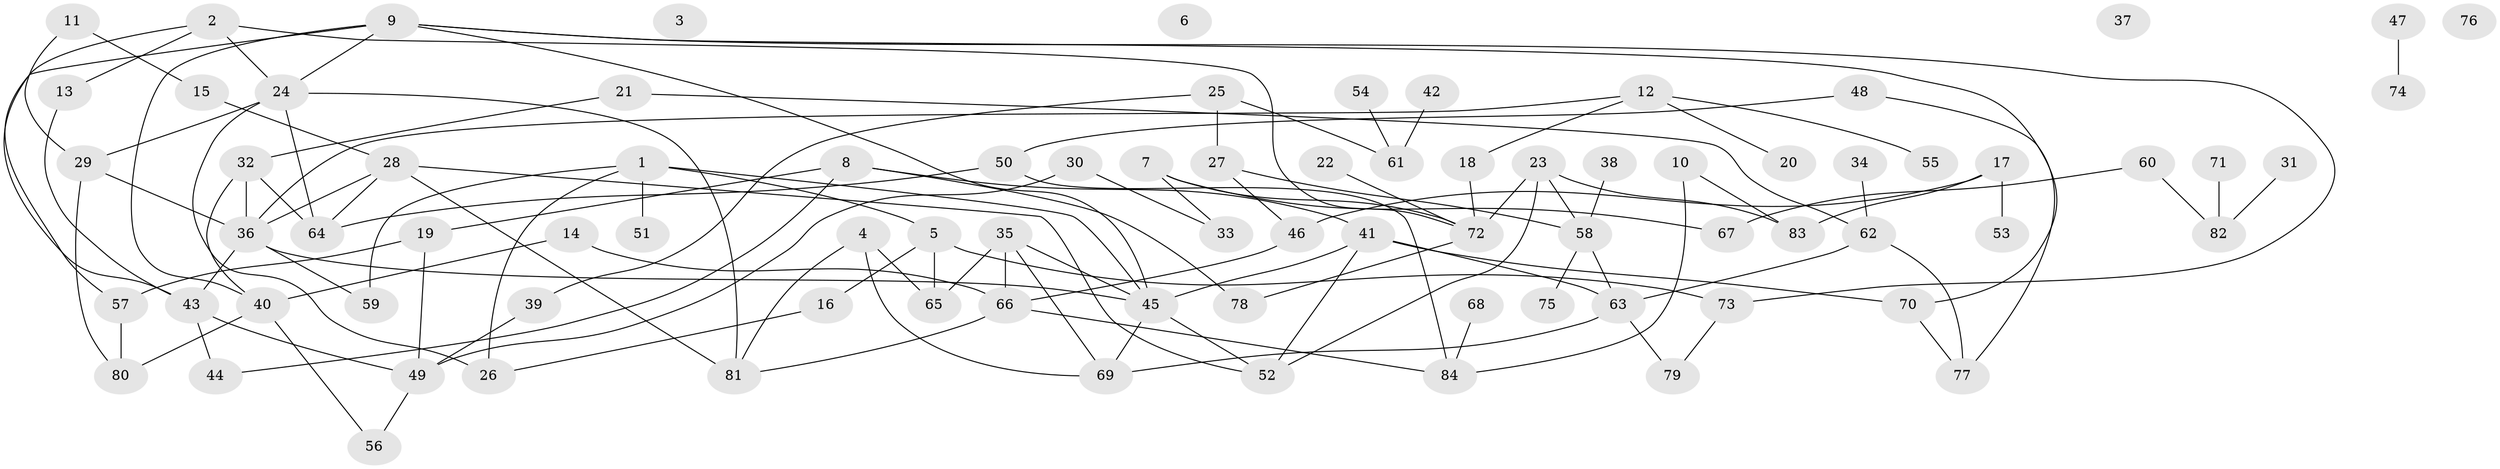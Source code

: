 // coarse degree distribution, {5: 0.12962962962962962, 6: 0.018518518518518517, 0: 0.09259259259259259, 4: 0.12962962962962962, 7: 0.1111111111111111, 3: 0.1111111111111111, 2: 0.2037037037037037, 1: 0.16666666666666666, 8: 0.037037037037037035}
// Generated by graph-tools (version 1.1) at 2025/23/03/03/25 07:23:29]
// undirected, 84 vertices, 120 edges
graph export_dot {
graph [start="1"]
  node [color=gray90,style=filled];
  1;
  2;
  3;
  4;
  5;
  6;
  7;
  8;
  9;
  10;
  11;
  12;
  13;
  14;
  15;
  16;
  17;
  18;
  19;
  20;
  21;
  22;
  23;
  24;
  25;
  26;
  27;
  28;
  29;
  30;
  31;
  32;
  33;
  34;
  35;
  36;
  37;
  38;
  39;
  40;
  41;
  42;
  43;
  44;
  45;
  46;
  47;
  48;
  49;
  50;
  51;
  52;
  53;
  54;
  55;
  56;
  57;
  58;
  59;
  60;
  61;
  62;
  63;
  64;
  65;
  66;
  67;
  68;
  69;
  70;
  71;
  72;
  73;
  74;
  75;
  76;
  77;
  78;
  79;
  80;
  81;
  82;
  83;
  84;
  1 -- 5;
  1 -- 26;
  1 -- 45;
  1 -- 51;
  1 -- 59;
  2 -- 13;
  2 -- 24;
  2 -- 43;
  2 -- 72;
  4 -- 65;
  4 -- 69;
  4 -- 81;
  5 -- 16;
  5 -- 65;
  5 -- 73;
  7 -- 33;
  7 -- 67;
  7 -- 72;
  8 -- 19;
  8 -- 41;
  8 -- 44;
  8 -- 78;
  9 -- 24;
  9 -- 40;
  9 -- 45;
  9 -- 57;
  9 -- 70;
  9 -- 73;
  10 -- 83;
  10 -- 84;
  11 -- 15;
  11 -- 29;
  12 -- 18;
  12 -- 20;
  12 -- 36;
  12 -- 55;
  13 -- 43;
  14 -- 40;
  14 -- 66;
  15 -- 28;
  16 -- 26;
  17 -- 46;
  17 -- 53;
  17 -- 83;
  18 -- 72;
  19 -- 49;
  19 -- 57;
  21 -- 32;
  21 -- 62;
  22 -- 72;
  23 -- 52;
  23 -- 58;
  23 -- 72;
  23 -- 83;
  24 -- 26;
  24 -- 29;
  24 -- 64;
  24 -- 81;
  25 -- 27;
  25 -- 39;
  25 -- 61;
  27 -- 46;
  27 -- 58;
  28 -- 36;
  28 -- 52;
  28 -- 64;
  28 -- 81;
  29 -- 36;
  29 -- 80;
  30 -- 33;
  30 -- 49;
  31 -- 82;
  32 -- 36;
  32 -- 40;
  32 -- 64;
  34 -- 62;
  35 -- 45;
  35 -- 65;
  35 -- 66;
  35 -- 69;
  36 -- 43;
  36 -- 45;
  36 -- 59;
  38 -- 58;
  39 -- 49;
  40 -- 56;
  40 -- 80;
  41 -- 45;
  41 -- 52;
  41 -- 63;
  41 -- 70;
  42 -- 61;
  43 -- 44;
  43 -- 49;
  45 -- 52;
  45 -- 69;
  46 -- 66;
  47 -- 74;
  48 -- 50;
  48 -- 77;
  49 -- 56;
  50 -- 64;
  50 -- 84;
  54 -- 61;
  57 -- 80;
  58 -- 63;
  58 -- 75;
  60 -- 67;
  60 -- 82;
  62 -- 63;
  62 -- 77;
  63 -- 69;
  63 -- 79;
  66 -- 81;
  66 -- 84;
  68 -- 84;
  70 -- 77;
  71 -- 82;
  72 -- 78;
  73 -- 79;
}

